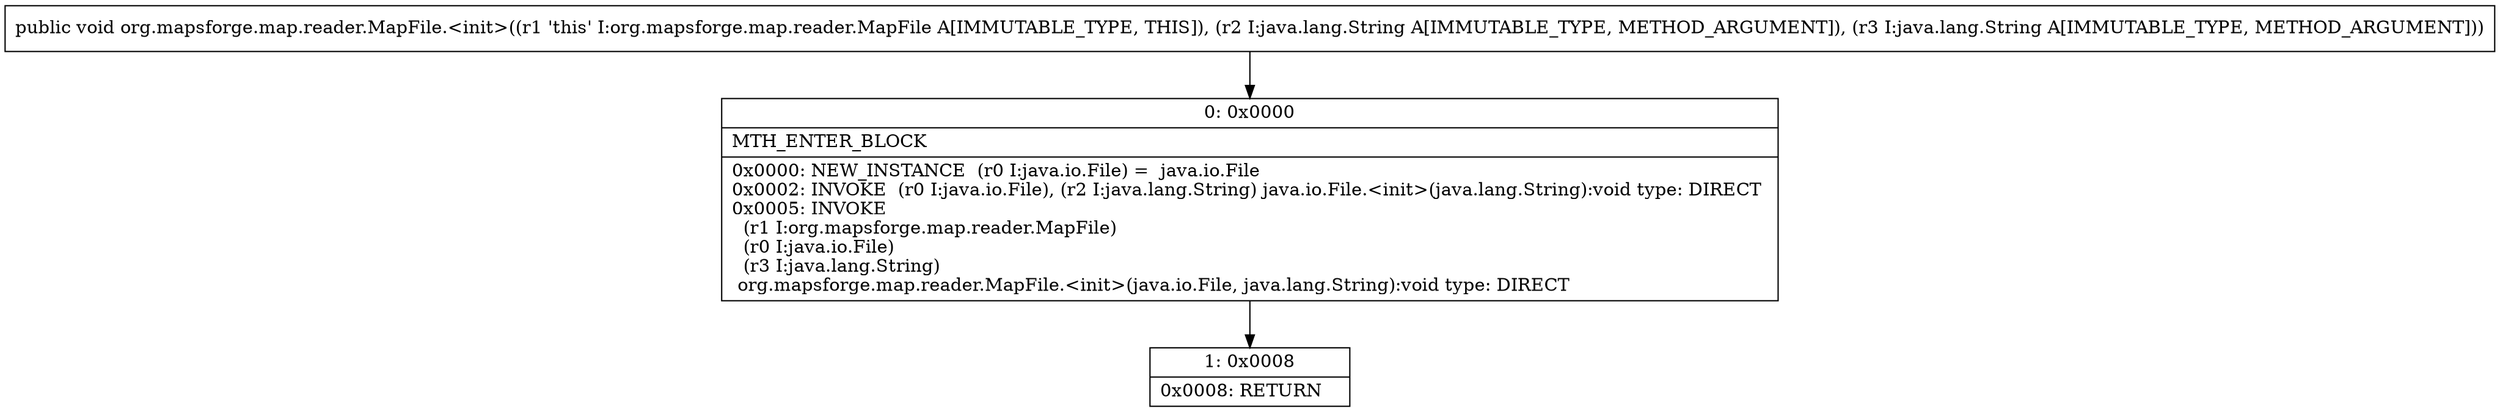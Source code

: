 digraph "CFG fororg.mapsforge.map.reader.MapFile.\<init\>(Ljava\/lang\/String;Ljava\/lang\/String;)V" {
Node_0 [shape=record,label="{0\:\ 0x0000|MTH_ENTER_BLOCK\l|0x0000: NEW_INSTANCE  (r0 I:java.io.File) =  java.io.File \l0x0002: INVOKE  (r0 I:java.io.File), (r2 I:java.lang.String) java.io.File.\<init\>(java.lang.String):void type: DIRECT \l0x0005: INVOKE  \l  (r1 I:org.mapsforge.map.reader.MapFile)\l  (r0 I:java.io.File)\l  (r3 I:java.lang.String)\l org.mapsforge.map.reader.MapFile.\<init\>(java.io.File, java.lang.String):void type: DIRECT \l}"];
Node_1 [shape=record,label="{1\:\ 0x0008|0x0008: RETURN   \l}"];
MethodNode[shape=record,label="{public void org.mapsforge.map.reader.MapFile.\<init\>((r1 'this' I:org.mapsforge.map.reader.MapFile A[IMMUTABLE_TYPE, THIS]), (r2 I:java.lang.String A[IMMUTABLE_TYPE, METHOD_ARGUMENT]), (r3 I:java.lang.String A[IMMUTABLE_TYPE, METHOD_ARGUMENT])) }"];
MethodNode -> Node_0;
Node_0 -> Node_1;
}

